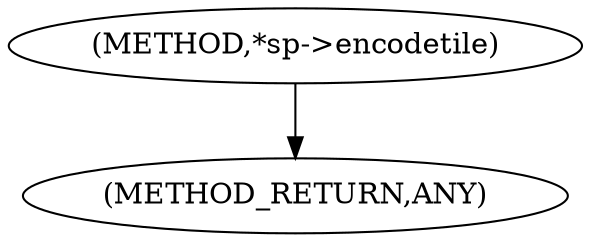 digraph "*sp-&gt;encodetile" {  
"100506" [label = <(METHOD,*sp-&gt;encodetile)> ]
"100511" [label = <(METHOD_RETURN,ANY)> ]
  "100506" -> "100511" 
}
